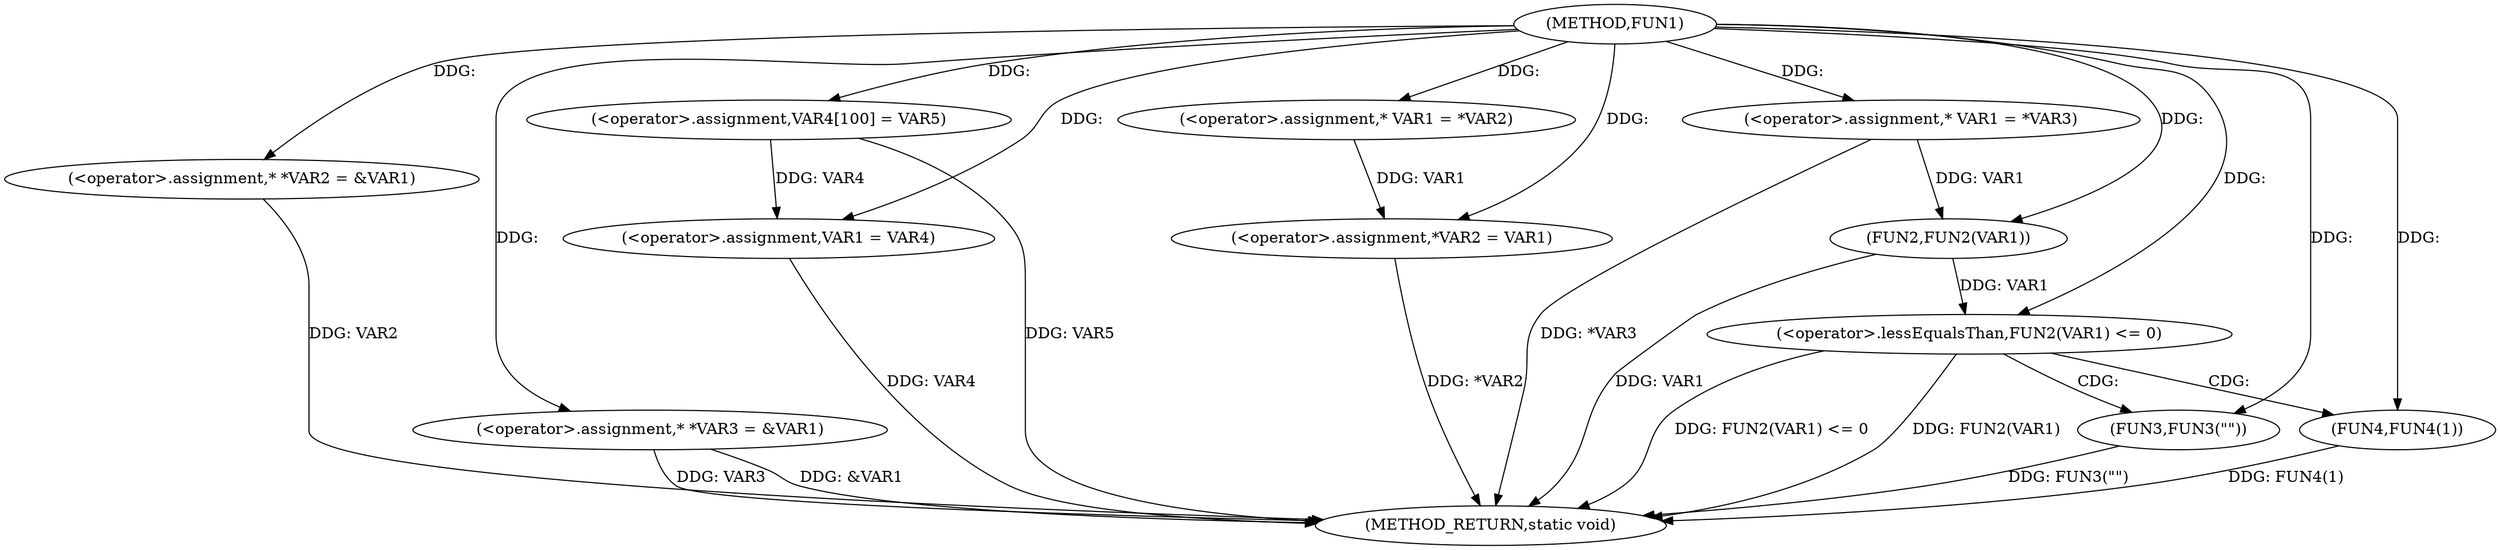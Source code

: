 digraph FUN1 {  
"1000100" [label = "(METHOD,FUN1)" ]
"1000146" [label = "(METHOD_RETURN,static void)" ]
"1000104" [label = "(<operator>.assignment,* *VAR2 = &VAR1)" ]
"1000109" [label = "(<operator>.assignment,* *VAR3 = &VAR1)" ]
"1000114" [label = "(<operator>.assignment,VAR4[100] = VAR5)" ]
"1000117" [label = "(<operator>.assignment,VAR1 = VAR4)" ]
"1000122" [label = "(<operator>.assignment,* VAR1 = *VAR2)" ]
"1000126" [label = "(<operator>.assignment,*VAR2 = VAR1)" ]
"1000132" [label = "(<operator>.assignment,* VAR1 = *VAR3)" ]
"1000137" [label = "(<operator>.lessEqualsThan,FUN2(VAR1) <= 0)" ]
"1000138" [label = "(FUN2,FUN2(VAR1))" ]
"1000142" [label = "(FUN3,FUN3(\"\"))" ]
"1000144" [label = "(FUN4,FUN4(1))" ]
  "1000142" -> "1000146"  [ label = "DDG: FUN3(\"\")"] 
  "1000104" -> "1000146"  [ label = "DDG: VAR2"] 
  "1000126" -> "1000146"  [ label = "DDG: *VAR2"] 
  "1000109" -> "1000146"  [ label = "DDG: VAR3"] 
  "1000137" -> "1000146"  [ label = "DDG: FUN2(VAR1)"] 
  "1000117" -> "1000146"  [ label = "DDG: VAR4"] 
  "1000138" -> "1000146"  [ label = "DDG: VAR1"] 
  "1000144" -> "1000146"  [ label = "DDG: FUN4(1)"] 
  "1000132" -> "1000146"  [ label = "DDG: *VAR3"] 
  "1000109" -> "1000146"  [ label = "DDG: &VAR1"] 
  "1000114" -> "1000146"  [ label = "DDG: VAR5"] 
  "1000137" -> "1000146"  [ label = "DDG: FUN2(VAR1) <= 0"] 
  "1000100" -> "1000104"  [ label = "DDG: "] 
  "1000100" -> "1000109"  [ label = "DDG: "] 
  "1000100" -> "1000114"  [ label = "DDG: "] 
  "1000114" -> "1000117"  [ label = "DDG: VAR4"] 
  "1000100" -> "1000117"  [ label = "DDG: "] 
  "1000100" -> "1000122"  [ label = "DDG: "] 
  "1000122" -> "1000126"  [ label = "DDG: VAR1"] 
  "1000100" -> "1000126"  [ label = "DDG: "] 
  "1000100" -> "1000132"  [ label = "DDG: "] 
  "1000138" -> "1000137"  [ label = "DDG: VAR1"] 
  "1000132" -> "1000138"  [ label = "DDG: VAR1"] 
  "1000100" -> "1000138"  [ label = "DDG: "] 
  "1000100" -> "1000137"  [ label = "DDG: "] 
  "1000100" -> "1000142"  [ label = "DDG: "] 
  "1000100" -> "1000144"  [ label = "DDG: "] 
  "1000137" -> "1000142"  [ label = "CDG: "] 
  "1000137" -> "1000144"  [ label = "CDG: "] 
}
